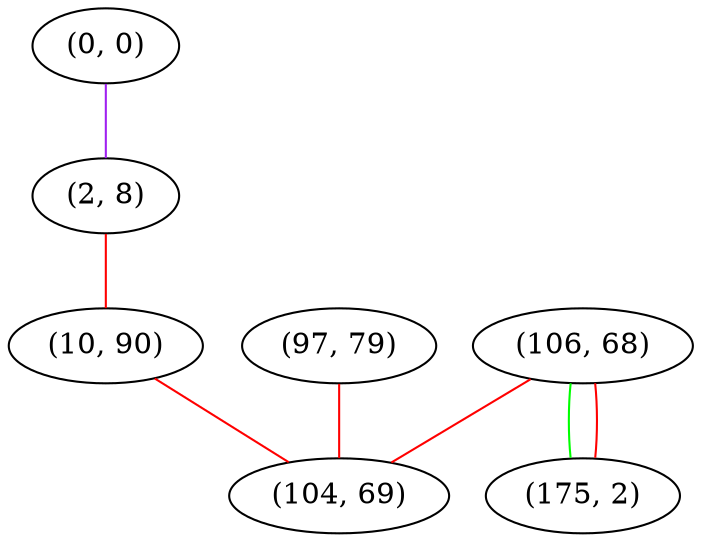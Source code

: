 graph "" {
"(0, 0)";
"(106, 68)";
"(175, 2)";
"(2, 8)";
"(97, 79)";
"(10, 90)";
"(104, 69)";
"(0, 0)" -- "(2, 8)"  [color=purple, key=0, weight=4];
"(106, 68)" -- "(104, 69)"  [color=red, key=0, weight=1];
"(106, 68)" -- "(175, 2)"  [color=green, key=0, weight=2];
"(106, 68)" -- "(175, 2)"  [color=red, key=1, weight=1];
"(2, 8)" -- "(10, 90)"  [color=red, key=0, weight=1];
"(97, 79)" -- "(104, 69)"  [color=red, key=0, weight=1];
"(10, 90)" -- "(104, 69)"  [color=red, key=0, weight=1];
}
